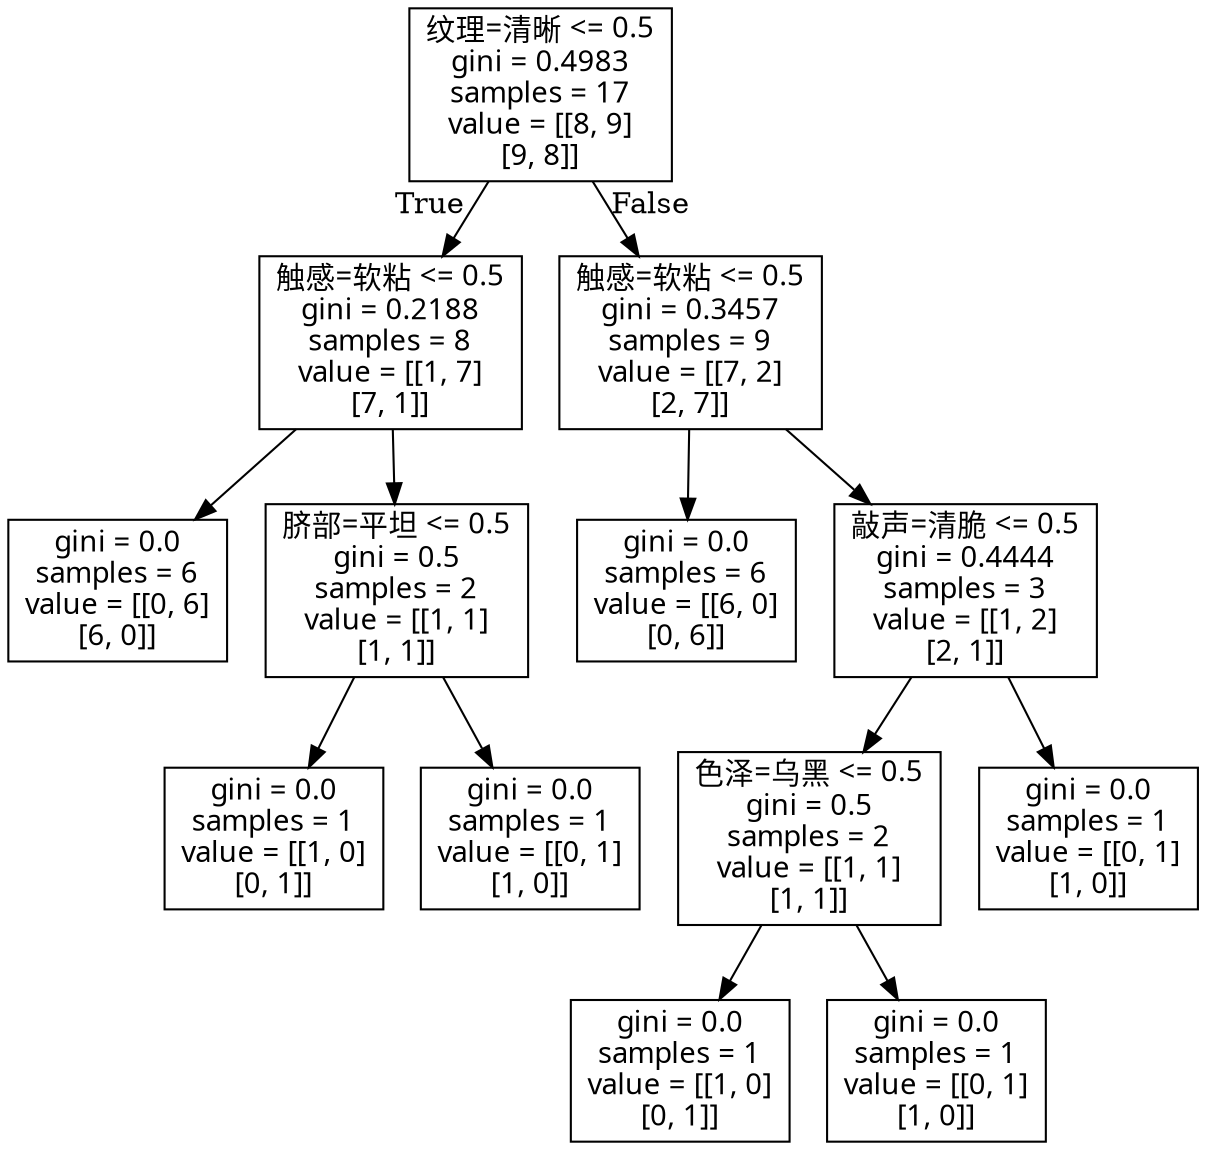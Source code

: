 digraph Tree {
node [shape=box, fontname="FangSong"] ;
0 [label="纹理=清晰 <= 0.5\ngini = 0.4983\nsamples = 17\nvalue = [[8, 9]\n[9, 8]]"] ;
1 [label="触感=软粘 <= 0.5\ngini = 0.2188\nsamples = 8\nvalue = [[1, 7]\n[7, 1]]"] ;
0 -> 1 [labeldistance=2.5, labelangle=45, headlabel="True"] ;
2 [label="gini = 0.0\nsamples = 6\nvalue = [[0, 6]\n[6, 0]]"] ;
1 -> 2 ;
3 [label="脐部=平坦 <= 0.5\ngini = 0.5\nsamples = 2\nvalue = [[1, 1]\n[1, 1]]"] ;
1 -> 3 ;
4 [label="gini = 0.0\nsamples = 1\nvalue = [[1, 0]\n[0, 1]]"] ;
3 -> 4 ;
5 [label="gini = 0.0\nsamples = 1\nvalue = [[0, 1]\n[1, 0]]"] ;
3 -> 5 ;
6 [label="触感=软粘 <= 0.5\ngini = 0.3457\nsamples = 9\nvalue = [[7, 2]\n[2, 7]]"] ;
0 -> 6 [labeldistance=2.5, labelangle=-45, headlabel="False"] ;
7 [label="gini = 0.0\nsamples = 6\nvalue = [[6, 0]\n[0, 6]]"] ;
6 -> 7 ;
8 [label="敲声=清脆 <= 0.5\ngini = 0.4444\nsamples = 3\nvalue = [[1, 2]\n[2, 1]]"] ;
6 -> 8 ;
9 [label="色泽=乌黑 <= 0.5\ngini = 0.5\nsamples = 2\nvalue = [[1, 1]\n[1, 1]]"] ;
8 -> 9 ;
10 [label="gini = 0.0\nsamples = 1\nvalue = [[1, 0]\n[0, 1]]"] ;
9 -> 10 ;
11 [label="gini = 0.0\nsamples = 1\nvalue = [[0, 1]\n[1, 0]]"] ;
9 -> 11 ;
12 [label="gini = 0.0\nsamples = 1\nvalue = [[0, 1]\n[1, 0]]"] ;
8 -> 12 ;
}